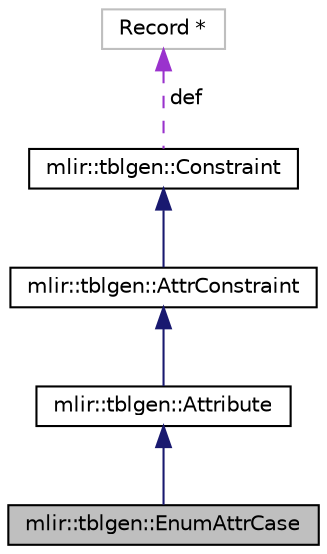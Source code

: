 digraph "mlir::tblgen::EnumAttrCase"
{
  bgcolor="transparent";
  edge [fontname="Helvetica",fontsize="10",labelfontname="Helvetica",labelfontsize="10"];
  node [fontname="Helvetica",fontsize="10",shape=record];
  Node4 [label="mlir::tblgen::EnumAttrCase",height=0.2,width=0.4,color="black", fillcolor="grey75", style="filled", fontcolor="black"];
  Node5 -> Node4 [dir="back",color="midnightblue",fontsize="10",style="solid",fontname="Helvetica"];
  Node5 [label="mlir::tblgen::Attribute",height=0.2,width=0.4,color="black",URL="$classmlir_1_1tblgen_1_1Attribute.html"];
  Node6 -> Node5 [dir="back",color="midnightblue",fontsize="10",style="solid",fontname="Helvetica"];
  Node6 [label="mlir::tblgen::AttrConstraint",height=0.2,width=0.4,color="black",URL="$classmlir_1_1tblgen_1_1AttrConstraint.html"];
  Node7 -> Node6 [dir="back",color="midnightblue",fontsize="10",style="solid",fontname="Helvetica"];
  Node7 [label="mlir::tblgen::Constraint",height=0.2,width=0.4,color="black",URL="$classmlir_1_1tblgen_1_1Constraint.html"];
  Node8 -> Node7 [dir="back",color="darkorchid3",fontsize="10",style="dashed",label=" def" ,fontname="Helvetica"];
  Node8 [label="Record *",height=0.2,width=0.4,color="grey75"];
}
